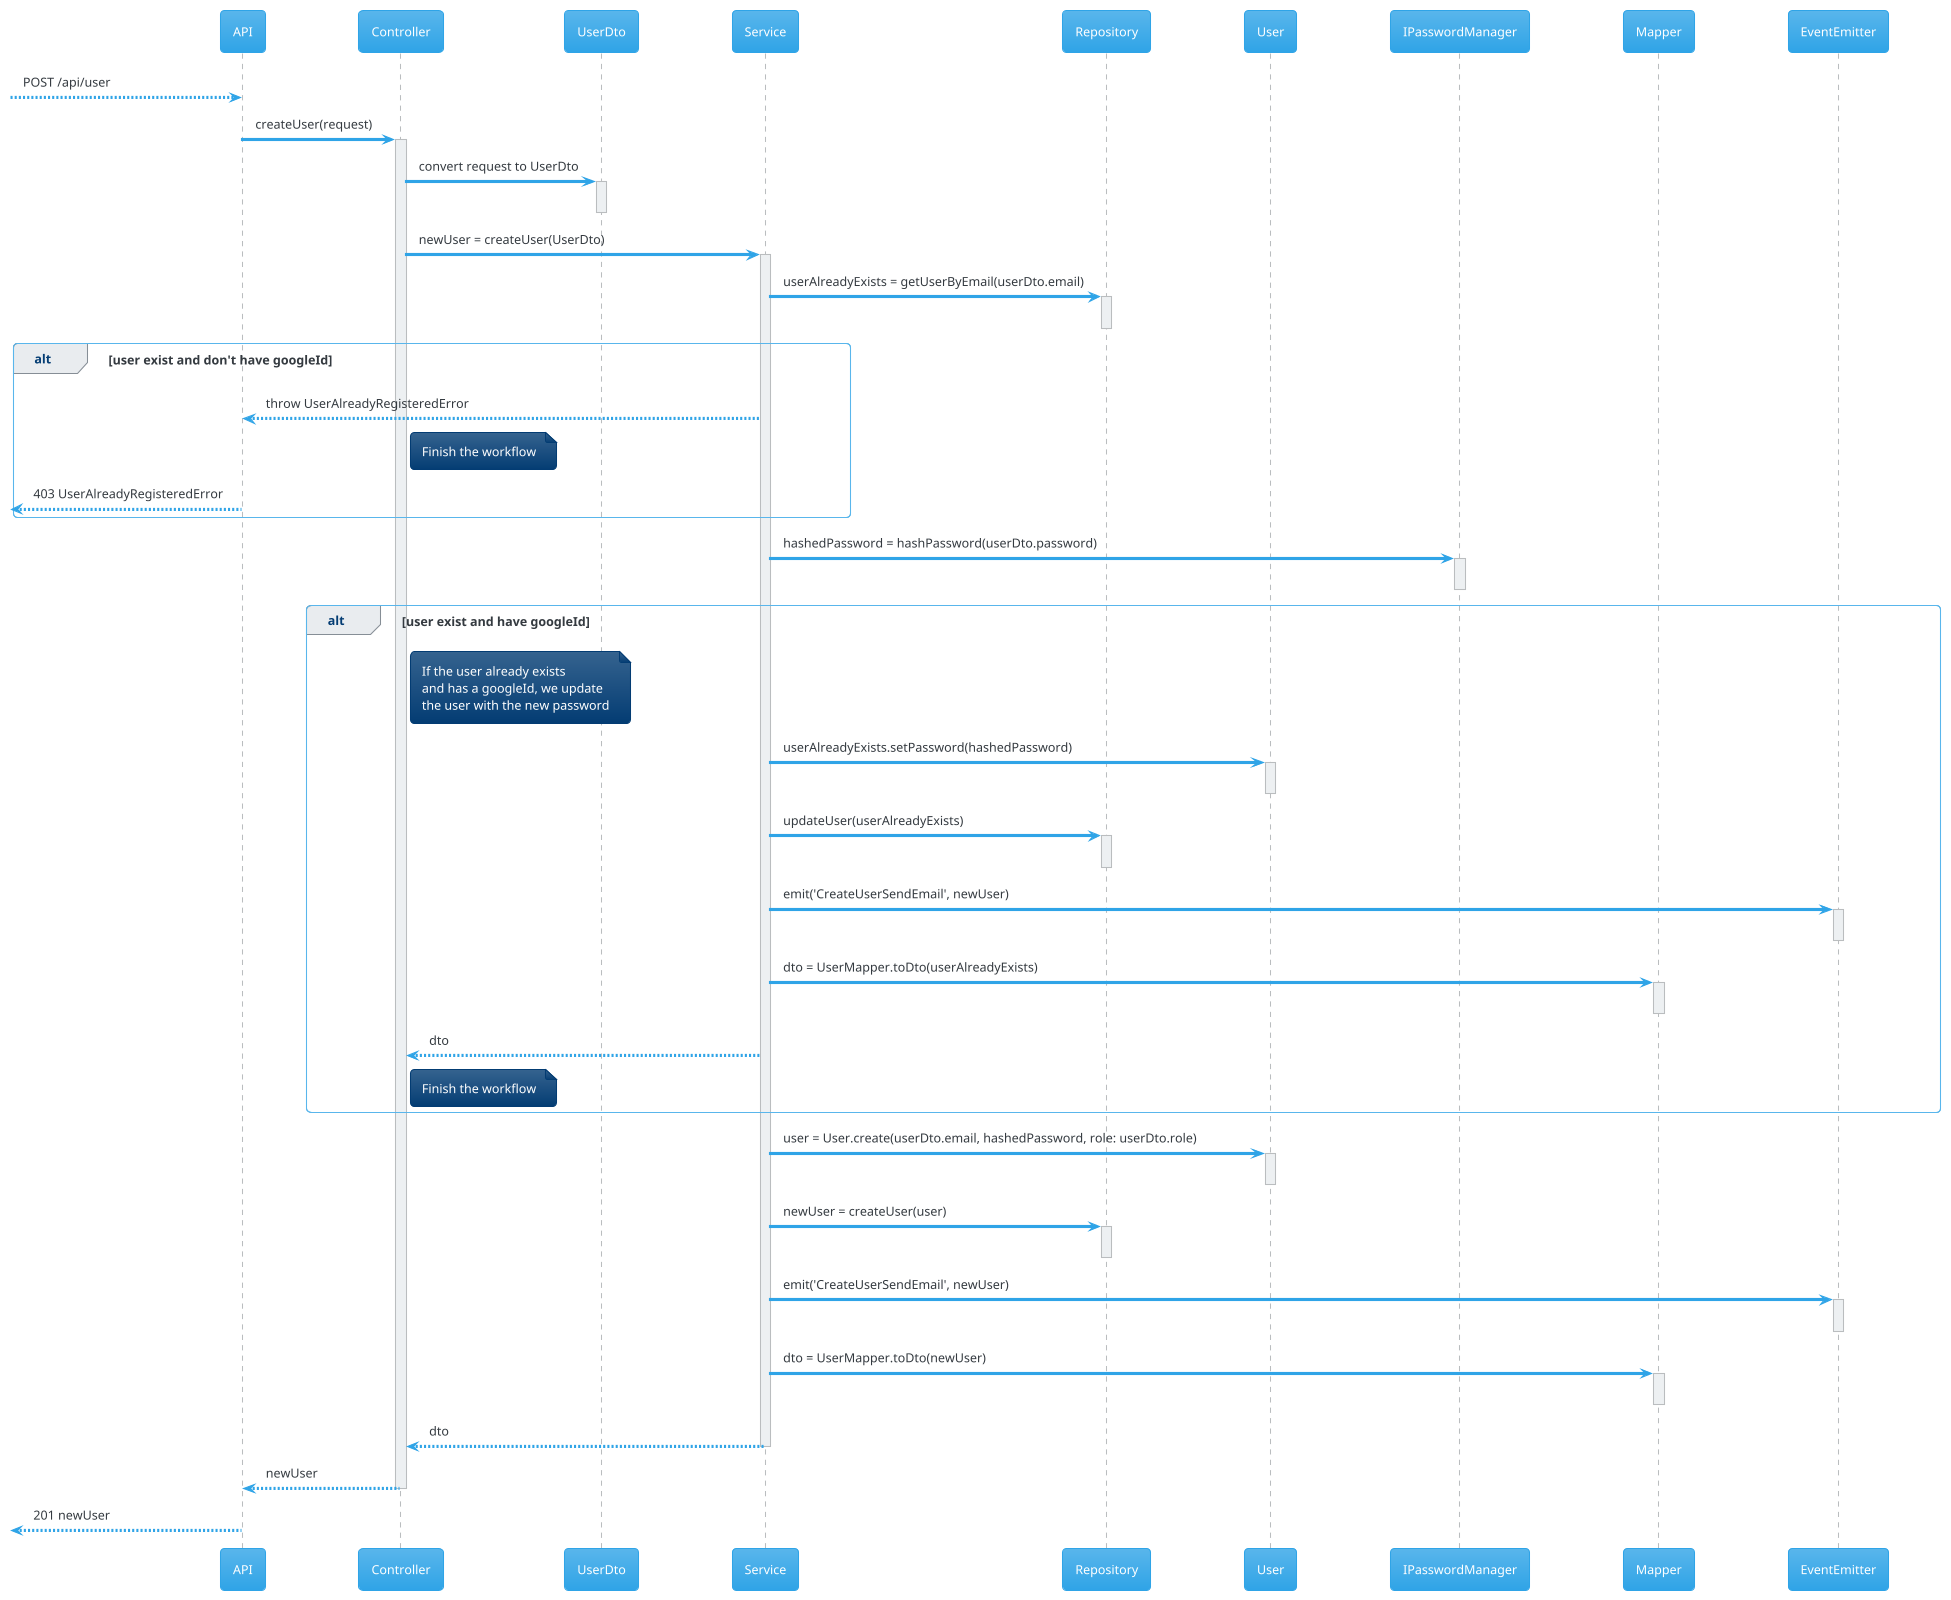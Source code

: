 @startuml
!theme cerulean
participant "API" as API
participant "Controller" as Ctrl
participant "UserDto" as Dto
participant "Service" as Service
participant "Repository" as Repo
participant "User" as User
participant "IPasswordManager" as PassManager
participant "Mapper" as Mapper
participant "EventEmitter" as Emitter

--> API: POST /api/user
API -> Ctrl: createUser(request)
activate Ctrl
Ctrl -> Dto: convert request to UserDto
activate Dto
deactivate Dto
Ctrl -> Service: newUser = createUser(UserDto)
activate Service
Service -> Repo: userAlreadyExists = getUserByEmail(userDto.email)
activate Repo
deactivate Repo
alt user exist and don't have googleId
    Service --> API: throw UserAlreadyRegisteredError
    note right of Ctrl
        Finish the workflow
    end note
    <-- API: 403 UserAlreadyRegisteredError
end
Service -> PassManager: hashedPassword = hashPassword(userDto.password)
activate PassManager
deactivate PassManager

alt user exist and have googleId
    note right of Ctrl
        If the user already exists
        and has a googleId, we update
        the user with the new password
    end note

    Service -> User: userAlreadyExists.setPassword(hashedPassword)
    activate User
    deactivate User
    Service -> Repo: updateUser(userAlreadyExists)
    activate Repo
    deactivate Repo
    Service -> Emitter: emit('CreateUserSendEmail', newUser)
    activate Emitter
    deactivate Emitter
    Service -> Mapper: dto = UserMapper.toDto(userAlreadyExists)
    activate Mapper
    deactivate Mapper
    Service --> Ctrl: dto
    note right of Ctrl
        Finish the workflow
    end note
end

Service -> User: user = User.create(userDto.email, hashedPassword, role: userDto.role)
activate User
deactivate User
Service -> Repo: newUser = createUser(user)
activate Repo
deactivate Repo
Service -> Emitter: emit('CreateUserSendEmail', newUser)
activate Emitter
deactivate Emitter
Service -> Mapper: dto = UserMapper.toDto(newUser)
activate Mapper
deactivate Mapper
Service --> Ctrl: dto
deactivate Service
Ctrl --> API: newUser
deactivate Ctrl
<-- API : 201 newUser



@enduml